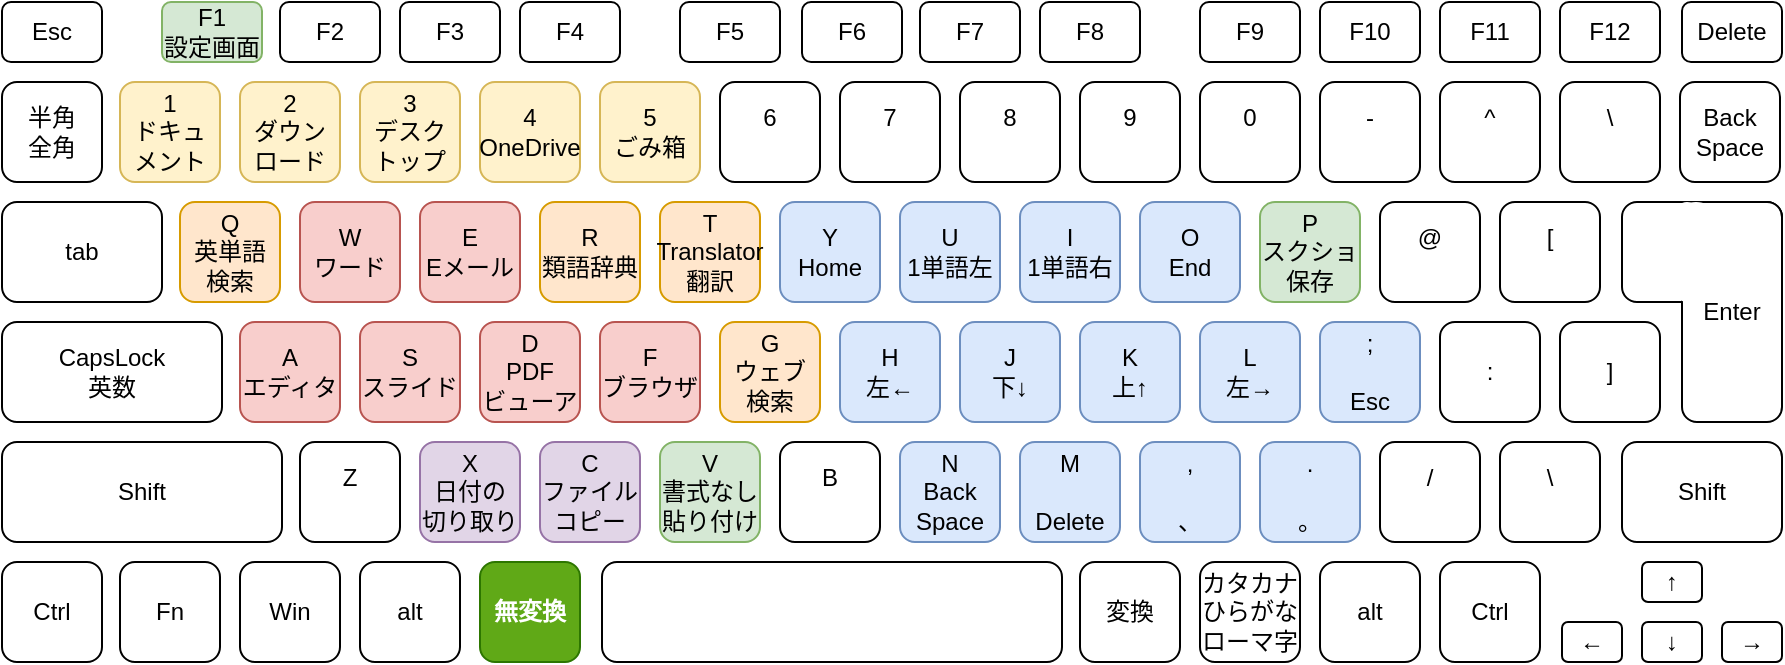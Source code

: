 <mxfile>
    <diagram id="KDNoategi7YZtb6zJ5Sa" name="keyboard">
        <mxGraphModel dx="1378" dy="914" grid="1" gridSize="10" guides="1" tooltips="1" connect="1" arrows="1" fold="1" page="1" pageScale="1" pageWidth="1169" pageHeight="827" math="0" shadow="0">
            <root>
                <mxCell id="0"/>
                <mxCell id="1" parent="0"/>
                <mxCell id="2" value="A&lt;br&gt;エディタ" style="rounded=1;whiteSpace=wrap;html=1;fillColor=#f8cecc;strokeColor=#b85450;" parent="1" vertex="1">
                    <mxGeometry x="259" y="408" width="50" height="50" as="geometry"/>
                </mxCell>
                <mxCell id="3" value="S&lt;br&gt;スライド" style="rounded=1;whiteSpace=wrap;html=1;fillColor=#f8cecc;strokeColor=#b85450;" parent="1" vertex="1">
                    <mxGeometry x="319" y="408" width="50" height="50" as="geometry"/>
                </mxCell>
                <mxCell id="4" value="D&lt;br&gt;PDF&lt;br&gt;ビューア" style="rounded=1;whiteSpace=wrap;html=1;fillColor=#f8cecc;strokeColor=#b85450;" parent="1" vertex="1">
                    <mxGeometry x="379" y="408" width="50" height="50" as="geometry"/>
                </mxCell>
                <mxCell id="5" value="F&lt;br&gt;ブラウザ" style="rounded=1;whiteSpace=wrap;html=1;fillColor=#f8cecc;strokeColor=#b85450;" parent="1" vertex="1">
                    <mxGeometry x="439" y="408" width="50" height="50" as="geometry"/>
                </mxCell>
                <mxCell id="6" value="Z&lt;br&gt;&lt;br&gt;" style="rounded=1;whiteSpace=wrap;html=1;" parent="1" vertex="1">
                    <mxGeometry x="289" y="468" width="50" height="50" as="geometry"/>
                </mxCell>
                <mxCell id="7" value="X&lt;br&gt;日付の&lt;br&gt;切り取り" style="rounded=1;whiteSpace=wrap;html=1;fillColor=#e1d5e7;strokeColor=#9673a6;" parent="1" vertex="1">
                    <mxGeometry x="349" y="468" width="50" height="50" as="geometry"/>
                </mxCell>
                <mxCell id="8" value="C&lt;br&gt;ファイルコピー" style="rounded=1;whiteSpace=wrap;html=1;fillColor=#e1d5e7;strokeColor=#9673a6;" parent="1" vertex="1">
                    <mxGeometry x="409" y="468" width="50" height="50" as="geometry"/>
                </mxCell>
                <mxCell id="9" value="V&lt;br&gt;書式なし&lt;br&gt;貼り付け" style="rounded=1;whiteSpace=wrap;html=1;fillColor=#d5e8d4;strokeColor=#82b366;" parent="1" vertex="1">
                    <mxGeometry x="469" y="468" width="50" height="50" as="geometry"/>
                </mxCell>
                <mxCell id="10" value="G&lt;br&gt;ウェブ&lt;br&gt;検索" style="rounded=1;whiteSpace=wrap;html=1;fillColor=#ffe6cc;strokeColor=#d79b00;" parent="1" vertex="1">
                    <mxGeometry x="499" y="408" width="50" height="50" as="geometry"/>
                </mxCell>
                <mxCell id="11" value="T&lt;br&gt;Translator&lt;br&gt;翻訳" style="rounded=1;whiteSpace=wrap;html=1;fillColor=#ffe6cc;strokeColor=#d79b00;" parent="1" vertex="1">
                    <mxGeometry x="469" y="348" width="50" height="50" as="geometry"/>
                </mxCell>
                <mxCell id="12" value="R&lt;br&gt;類語辞典" style="rounded=1;whiteSpace=wrap;html=1;fillColor=#ffe6cc;strokeColor=#d79b00;" parent="1" vertex="1">
                    <mxGeometry x="409" y="348" width="50" height="50" as="geometry"/>
                </mxCell>
                <mxCell id="13" value="E&lt;br&gt;Eメール" style="rounded=1;whiteSpace=wrap;html=1;fillColor=#f8cecc;strokeColor=#b85450;" parent="1" vertex="1">
                    <mxGeometry x="349" y="348" width="50" height="50" as="geometry"/>
                </mxCell>
                <mxCell id="14" value="W&lt;br&gt;ワード" style="rounded=1;whiteSpace=wrap;html=1;fillColor=#f8cecc;strokeColor=#b85450;" parent="1" vertex="1">
                    <mxGeometry x="289" y="348" width="50" height="50" as="geometry"/>
                </mxCell>
                <mxCell id="15" value="Q&lt;br&gt;英単語&lt;br&gt;検索" style="rounded=1;whiteSpace=wrap;html=1;fillColor=#ffe6cc;strokeColor=#d79b00;" parent="1" vertex="1">
                    <mxGeometry x="229" y="348" width="50" height="50" as="geometry"/>
                </mxCell>
                <mxCell id="16" value="5&lt;br&gt;ごみ箱" style="rounded=1;whiteSpace=wrap;html=1;fillColor=#fff2cc;strokeColor=#d6b656;" parent="1" vertex="1">
                    <mxGeometry x="439" y="288" width="50" height="50" as="geometry"/>
                </mxCell>
                <mxCell id="17" value="4&lt;br&gt;OneDrive&lt;br&gt;" style="rounded=1;whiteSpace=wrap;html=1;fillColor=#fff2cc;strokeColor=#d6b656;" parent="1" vertex="1">
                    <mxGeometry x="379" y="288" width="50" height="50" as="geometry"/>
                </mxCell>
                <mxCell id="18" value="3&lt;br&gt;デスク&lt;br&gt;トップ" style="rounded=1;whiteSpace=wrap;html=1;fillColor=#fff2cc;strokeColor=#d6b656;" parent="1" vertex="1">
                    <mxGeometry x="319" y="288" width="50" height="50" as="geometry"/>
                </mxCell>
                <mxCell id="19" value="2&lt;br&gt;ダウン&lt;br&gt;ロード" style="rounded=1;whiteSpace=wrap;html=1;fillColor=#fff2cc;strokeColor=#d6b656;" parent="1" vertex="1">
                    <mxGeometry x="259" y="288" width="50" height="50" as="geometry"/>
                </mxCell>
                <mxCell id="20" value="1&lt;br&gt;ドキュ&lt;br&gt;メント" style="rounded=1;whiteSpace=wrap;html=1;fillColor=#fff2cc;strokeColor=#d6b656;" parent="1" vertex="1">
                    <mxGeometry x="199" y="288" width="50" height="50" as="geometry"/>
                </mxCell>
                <mxCell id="21" value="H&lt;br&gt;左←" style="rounded=1;whiteSpace=wrap;html=1;fillColor=#dae8fc;strokeColor=#6c8ebf;" parent="1" vertex="1">
                    <mxGeometry x="559" y="408" width="50" height="50" as="geometry"/>
                </mxCell>
                <mxCell id="22" value="J&lt;br&gt;下↓" style="rounded=1;whiteSpace=wrap;html=1;fillColor=#dae8fc;strokeColor=#6c8ebf;" parent="1" vertex="1">
                    <mxGeometry x="619" y="408" width="50" height="50" as="geometry"/>
                </mxCell>
                <mxCell id="23" value="K&lt;br&gt;上↑" style="rounded=1;whiteSpace=wrap;html=1;fillColor=#dae8fc;strokeColor=#6c8ebf;" parent="1" vertex="1">
                    <mxGeometry x="679" y="408" width="50" height="50" as="geometry"/>
                </mxCell>
                <mxCell id="24" value="L&lt;br&gt;左→" style="rounded=1;whiteSpace=wrap;html=1;fillColor=#dae8fc;strokeColor=#6c8ebf;" parent="1" vertex="1">
                    <mxGeometry x="739" y="408" width="50" height="50" as="geometry"/>
                </mxCell>
                <mxCell id="25" value="N&lt;br&gt;Back&lt;br&gt;Space" style="rounded=1;whiteSpace=wrap;html=1;fillColor=#dae8fc;strokeColor=#6c8ebf;" parent="1" vertex="1">
                    <mxGeometry x="589" y="468" width="50" height="50" as="geometry"/>
                </mxCell>
                <mxCell id="26" value="M&lt;br&gt;&lt;br&gt;Delete" style="rounded=1;whiteSpace=wrap;html=1;fillColor=#dae8fc;strokeColor=#6c8ebf;" parent="1" vertex="1">
                    <mxGeometry x="649" y="468" width="50" height="50" as="geometry"/>
                </mxCell>
                <mxCell id="27" value=",&lt;br&gt;&lt;br&gt;、" style="rounded=1;whiteSpace=wrap;html=1;fillColor=#dae8fc;strokeColor=#6c8ebf;" parent="1" vertex="1">
                    <mxGeometry x="709" y="468" width="50" height="50" as="geometry"/>
                </mxCell>
                <mxCell id="28" value=".&lt;br style=&quot;border-color: var(--border-color);&quot;&gt;&lt;br style=&quot;border-color: var(--border-color);&quot;&gt;。" style="rounded=1;whiteSpace=wrap;html=1;fillColor=#dae8fc;strokeColor=#6c8ebf;" parent="1" vertex="1">
                    <mxGeometry x="769" y="468" width="50" height="50" as="geometry"/>
                </mxCell>
                <mxCell id="29" value=";&lt;br&gt;&lt;br style=&quot;border-color: var(--border-color);&quot;&gt;Esc" style="rounded=1;whiteSpace=wrap;html=1;fillColor=#dae8fc;strokeColor=#6c8ebf;" parent="1" vertex="1">
                    <mxGeometry x="799" y="408" width="50" height="50" as="geometry"/>
                </mxCell>
                <mxCell id="30" value="P&lt;br&gt;スクショ&lt;br&gt;保存" style="rounded=1;whiteSpace=wrap;html=1;fillColor=#d5e8d4;strokeColor=#82b366;" parent="1" vertex="1">
                    <mxGeometry x="769" y="348" width="50" height="50" as="geometry"/>
                </mxCell>
                <mxCell id="31" value="O&lt;br&gt;End&lt;br&gt;" style="rounded=1;whiteSpace=wrap;html=1;fillColor=#dae8fc;strokeColor=#6c8ebf;" parent="1" vertex="1">
                    <mxGeometry x="709" y="348" width="50" height="50" as="geometry"/>
                </mxCell>
                <mxCell id="32" value="I&lt;br&gt;1単語右&lt;br&gt;" style="rounded=1;whiteSpace=wrap;html=1;fillColor=#dae8fc;strokeColor=#6c8ebf;" parent="1" vertex="1">
                    <mxGeometry x="649" y="348" width="50" height="50" as="geometry"/>
                </mxCell>
                <mxCell id="33" value="U&lt;br&gt;1単語左&lt;br&gt;" style="rounded=1;whiteSpace=wrap;html=1;fillColor=#dae8fc;strokeColor=#6c8ebf;" parent="1" vertex="1">
                    <mxGeometry x="589" y="348" width="50" height="50" as="geometry"/>
                </mxCell>
                <mxCell id="34" value="Y&lt;br&gt;Home&lt;br&gt;" style="rounded=1;whiteSpace=wrap;html=1;fillColor=#dae8fc;strokeColor=#6c8ebf;" parent="1" vertex="1">
                    <mxGeometry x="529" y="348" width="50" height="50" as="geometry"/>
                </mxCell>
                <mxCell id="35" value="0&lt;br&gt;&lt;br&gt;" style="rounded=1;whiteSpace=wrap;html=1;" parent="1" vertex="1">
                    <mxGeometry x="739" y="288" width="50" height="50" as="geometry"/>
                </mxCell>
                <mxCell id="36" value="9&lt;br&gt;&lt;br&gt;" style="rounded=1;whiteSpace=wrap;html=1;" parent="1" vertex="1">
                    <mxGeometry x="679" y="288" width="50" height="50" as="geometry"/>
                </mxCell>
                <mxCell id="37" value="8&lt;br&gt;&lt;br&gt;" style="rounded=1;whiteSpace=wrap;html=1;" parent="1" vertex="1">
                    <mxGeometry x="619" y="288" width="50" height="50" as="geometry"/>
                </mxCell>
                <mxCell id="38" value="7&lt;br&gt;&lt;br&gt;" style="rounded=1;whiteSpace=wrap;html=1;" parent="1" vertex="1">
                    <mxGeometry x="559" y="288" width="50" height="50" as="geometry"/>
                </mxCell>
                <mxCell id="39" value="6&lt;br&gt;&lt;br&gt;" style="rounded=1;whiteSpace=wrap;html=1;" parent="1" vertex="1">
                    <mxGeometry x="499" y="288" width="50" height="50" as="geometry"/>
                </mxCell>
                <mxCell id="40" value="B&lt;br&gt;&lt;br&gt;" style="rounded=1;whiteSpace=wrap;html=1;" parent="1" vertex="1">
                    <mxGeometry x="529" y="468" width="50" height="50" as="geometry"/>
                </mxCell>
                <mxCell id="41" value="F5" style="rounded=1;whiteSpace=wrap;html=1;" parent="1" vertex="1">
                    <mxGeometry x="479" y="248" width="50" height="30" as="geometry"/>
                </mxCell>
                <mxCell id="42" value="F4&lt;br&gt;" style="rounded=1;whiteSpace=wrap;html=1;" parent="1" vertex="1">
                    <mxGeometry x="399" y="248" width="50" height="30" as="geometry"/>
                </mxCell>
                <mxCell id="43" value="F3" style="rounded=1;whiteSpace=wrap;html=1;" parent="1" vertex="1">
                    <mxGeometry x="339" y="248" width="50" height="30" as="geometry"/>
                </mxCell>
                <mxCell id="44" value="F2&lt;br&gt;" style="rounded=1;whiteSpace=wrap;html=1;" parent="1" vertex="1">
                    <mxGeometry x="279" y="248" width="50" height="30" as="geometry"/>
                </mxCell>
                <mxCell id="45" value="F1&lt;br&gt;設定画面" style="rounded=1;whiteSpace=wrap;html=1;fillColor=#d5e8d4;strokeColor=#82b366;" parent="1" vertex="1">
                    <mxGeometry x="220" y="248" width="50" height="30" as="geometry"/>
                </mxCell>
                <mxCell id="46" value="F10" style="rounded=1;whiteSpace=wrap;html=1;" parent="1" vertex="1">
                    <mxGeometry x="799" y="248" width="50" height="30" as="geometry"/>
                </mxCell>
                <mxCell id="47" value="F9" style="rounded=1;whiteSpace=wrap;html=1;" parent="1" vertex="1">
                    <mxGeometry x="739" y="248" width="50" height="30" as="geometry"/>
                </mxCell>
                <mxCell id="48" value="F8" style="rounded=1;whiteSpace=wrap;html=1;" parent="1" vertex="1">
                    <mxGeometry x="659" y="248" width="50" height="30" as="geometry"/>
                </mxCell>
                <mxCell id="49" value="F7" style="rounded=1;whiteSpace=wrap;html=1;" parent="1" vertex="1">
                    <mxGeometry x="599" y="248" width="50" height="30" as="geometry"/>
                </mxCell>
                <mxCell id="50" value="F6" style="rounded=1;whiteSpace=wrap;html=1;" parent="1" vertex="1">
                    <mxGeometry x="540" y="248" width="50" height="30" as="geometry"/>
                </mxCell>
                <mxCell id="51" value="" style="rounded=1;whiteSpace=wrap;html=1;" parent="1" vertex="1">
                    <mxGeometry x="950" y="348" width="80" height="50" as="geometry"/>
                </mxCell>
                <mxCell id="52" value="[&lt;br&gt;&lt;br&gt;" style="rounded=1;whiteSpace=wrap;html=1;" parent="1" vertex="1">
                    <mxGeometry x="889" y="348" width="50" height="50" as="geometry"/>
                </mxCell>
                <mxCell id="53" value="@&lt;br&gt;&lt;br&gt;" style="rounded=1;whiteSpace=wrap;html=1;" parent="1" vertex="1">
                    <mxGeometry x="829" y="348" width="50" height="50" as="geometry"/>
                </mxCell>
                <mxCell id="54" value="^&lt;br&gt;&lt;br&gt;" style="rounded=1;whiteSpace=wrap;html=1;" parent="1" vertex="1">
                    <mxGeometry x="859" y="288" width="50" height="50" as="geometry"/>
                </mxCell>
                <mxCell id="55" value="-&lt;br&gt;&lt;br&gt;" style="rounded=1;whiteSpace=wrap;html=1;" parent="1" vertex="1">
                    <mxGeometry x="799" y="288" width="50" height="50" as="geometry"/>
                </mxCell>
                <mxCell id="56" value="\&lt;br&gt;&lt;br&gt;" style="rounded=1;whiteSpace=wrap;html=1;" parent="1" vertex="1">
                    <mxGeometry x="889" y="468" width="50" height="50" as="geometry"/>
                </mxCell>
                <mxCell id="57" value="/&lt;br&gt;&lt;br&gt;" style="rounded=1;whiteSpace=wrap;html=1;" parent="1" vertex="1">
                    <mxGeometry x="829" y="468" width="50" height="50" as="geometry"/>
                </mxCell>
                <mxCell id="58" value="]" style="rounded=1;whiteSpace=wrap;html=1;" parent="1" vertex="1">
                    <mxGeometry x="919" y="408" width="50" height="50" as="geometry"/>
                </mxCell>
                <mxCell id="59" value=":&lt;br&gt;" style="rounded=1;whiteSpace=wrap;html=1;" parent="1" vertex="1">
                    <mxGeometry x="859" y="408" width="50" height="50" as="geometry"/>
                </mxCell>
                <mxCell id="60" value="Enter" style="rounded=1;whiteSpace=wrap;html=1;" parent="1" vertex="1">
                    <mxGeometry x="980" y="348" width="50" height="110" as="geometry"/>
                </mxCell>
                <mxCell id="63" value="F12" style="rounded=1;whiteSpace=wrap;html=1;" parent="1" vertex="1">
                    <mxGeometry x="919" y="248" width="50" height="30" as="geometry"/>
                </mxCell>
                <mxCell id="64" value="F11" style="rounded=1;whiteSpace=wrap;html=1;" parent="1" vertex="1">
                    <mxGeometry x="859" y="248" width="50" height="30" as="geometry"/>
                </mxCell>
                <mxCell id="65" value="" style="rounded=1;whiteSpace=wrap;html=1;" parent="1" vertex="1">
                    <mxGeometry x="440" y="528" width="230" height="50" as="geometry"/>
                </mxCell>
                <mxCell id="66" value="&lt;b&gt;無変換&lt;/b&gt;" style="rounded=1;whiteSpace=wrap;html=1;fillColor=#60a917;fontColor=#ffffff;strokeColor=#2D7600;" parent="1" vertex="1">
                    <mxGeometry x="379" y="528" width="50" height="50" as="geometry"/>
                </mxCell>
                <mxCell id="67" value="変換" style="rounded=1;whiteSpace=wrap;html=1;" parent="1" vertex="1">
                    <mxGeometry x="679" y="528" width="50" height="50" as="geometry"/>
                </mxCell>
                <mxCell id="68" value="カタカナ&lt;br&gt;ひらがな&lt;br&gt;ローマ字" style="rounded=1;whiteSpace=wrap;html=1;" parent="1" vertex="1">
                    <mxGeometry x="739" y="528" width="50" height="50" as="geometry"/>
                </mxCell>
                <mxCell id="69" value="alt" style="rounded=1;whiteSpace=wrap;html=1;" parent="1" vertex="1">
                    <mxGeometry x="799" y="528" width="50" height="50" as="geometry"/>
                </mxCell>
                <mxCell id="70" value="Ctrl" style="rounded=1;whiteSpace=wrap;html=1;" parent="1" vertex="1">
                    <mxGeometry x="859" y="528" width="50" height="50" as="geometry"/>
                </mxCell>
                <mxCell id="72" value="alt" style="rounded=1;whiteSpace=wrap;html=1;" parent="1" vertex="1">
                    <mxGeometry x="319" y="528" width="50" height="50" as="geometry"/>
                </mxCell>
                <mxCell id="73" value="Win" style="rounded=1;whiteSpace=wrap;html=1;" parent="1" vertex="1">
                    <mxGeometry x="259" y="528" width="50" height="50" as="geometry"/>
                </mxCell>
                <mxCell id="74" value="Fn" style="rounded=1;whiteSpace=wrap;html=1;" parent="1" vertex="1">
                    <mxGeometry x="199" y="528" width="50" height="50" as="geometry"/>
                </mxCell>
                <mxCell id="75" value="Esc" style="rounded=1;whiteSpace=wrap;html=1;" parent="1" vertex="1">
                    <mxGeometry x="140" y="248" width="50" height="30" as="geometry"/>
                </mxCell>
                <mxCell id="76" value="半角&lt;br&gt;全角" style="rounded=1;whiteSpace=wrap;html=1;" parent="1" vertex="1">
                    <mxGeometry x="140" y="288" width="50" height="50" as="geometry"/>
                </mxCell>
                <mxCell id="77" value="tab" style="rounded=1;whiteSpace=wrap;html=1;" parent="1" vertex="1">
                    <mxGeometry x="140" y="348" width="80" height="50" as="geometry"/>
                </mxCell>
                <mxCell id="78" value="CapsLock&lt;br&gt;英数" style="rounded=1;whiteSpace=wrap;html=1;" parent="1" vertex="1">
                    <mxGeometry x="140" y="408" width="110" height="50" as="geometry"/>
                </mxCell>
                <mxCell id="79" value="Shift" style="rounded=1;whiteSpace=wrap;html=1;" parent="1" vertex="1">
                    <mxGeometry x="140" y="468" width="140" height="50" as="geometry"/>
                </mxCell>
                <mxCell id="80" value="Ctrl" style="rounded=1;whiteSpace=wrap;html=1;" parent="1" vertex="1">
                    <mxGeometry x="140" y="528" width="50" height="50" as="geometry"/>
                </mxCell>
                <mxCell id="81" value="Shift" style="rounded=1;whiteSpace=wrap;html=1;" parent="1" vertex="1">
                    <mxGeometry x="950" y="468" width="80" height="50" as="geometry"/>
                </mxCell>
                <mxCell id="82" value="Back&lt;br&gt;Space" style="rounded=1;whiteSpace=wrap;html=1;" parent="1" vertex="1">
                    <mxGeometry x="979" y="288" width="50" height="50" as="geometry"/>
                </mxCell>
                <mxCell id="83" value="\&lt;br&gt;&lt;br&gt;" style="rounded=1;whiteSpace=wrap;html=1;" parent="1" vertex="1">
                    <mxGeometry x="919" y="288" width="50" height="50" as="geometry"/>
                </mxCell>
                <mxCell id="144" value="" style="ellipse;whiteSpace=wrap;html=1;strokeColor=none;" parent="1" vertex="1">
                    <mxGeometry x="970" y="348" width="25" height="50" as="geometry"/>
                </mxCell>
                <mxCell id="147" value="" style="ellipse;whiteSpace=wrap;html=1;strokeColor=none;" parent="1" vertex="1">
                    <mxGeometry x="979" y="348" width="16" height="10" as="geometry"/>
                </mxCell>
                <mxCell id="149" value="←" style="rounded=1;whiteSpace=wrap;html=1;" parent="1" vertex="1">
                    <mxGeometry x="920" y="558" width="30" height="20" as="geometry"/>
                </mxCell>
                <mxCell id="151" value="↓" style="rounded=1;whiteSpace=wrap;html=1;" parent="1" vertex="1">
                    <mxGeometry x="960" y="558" width="30" height="20" as="geometry"/>
                </mxCell>
                <mxCell id="152" value="→" style="rounded=1;whiteSpace=wrap;html=1;" parent="1" vertex="1">
                    <mxGeometry x="1000" y="558" width="30" height="20" as="geometry"/>
                </mxCell>
                <mxCell id="153" value="↑" style="rounded=1;whiteSpace=wrap;html=1;" parent="1" vertex="1">
                    <mxGeometry x="960" y="528" width="30" height="20" as="geometry"/>
                </mxCell>
                <mxCell id="154" value="Delete" style="rounded=1;whiteSpace=wrap;html=1;" parent="1" vertex="1">
                    <mxGeometry x="980" y="248" width="50" height="30" as="geometry"/>
                </mxCell>
            </root>
        </mxGraphModel>
    </diagram>
    <diagram id="QcDv05DSNZi4pvjdqsMP" name="muhenkan.icon">
        <mxGraphModel dx="1378" dy="914" grid="1" gridSize="10" guides="1" tooltips="1" connect="1" arrows="1" fold="1" page="1" pageScale="1" pageWidth="1169" pageHeight="827" math="0" shadow="0">
            <root>
                <mxCell id="0"/>
                <mxCell id="1" parent="0"/>
                <mxCell id="cir7mgRERzWUox8Nm5Tj-1" value="" style="shape=trapezoid;perimeter=trapezoidPerimeter;whiteSpace=wrap;html=1;fixedSize=1;size=50;fillColor=#008a00;strokeColor=#005700;fontColor=#ffffff;" parent="1" vertex="1">
                    <mxGeometry x="450" y="250" width="300" height="300" as="geometry"/>
                </mxCell>
                <mxCell id="cir7mgRERzWUox8Nm5Tj-3" value="無" style="text;html=1;strokeColor=none;fillColor=none;align=center;verticalAlign=middle;rounded=0;fontFamily=Meirio;fontSize=240;fontStyle=1;labelBorderColor=none;whiteSpace=wrap;fontColor=#fffafa;" parent="1" vertex="1">
                    <mxGeometry x="472.5" y="339" width="255" height="150" as="geometry"/>
                </mxCell>
            </root>
        </mxGraphModel>
    </diagram>
    <diagram name="update.ico" id="Uscm6bKYTGQIxYjz0baG">
        <mxGraphModel dx="1378" dy="914" grid="1" gridSize="10" guides="1" tooltips="1" connect="1" arrows="1" fold="1" page="1" pageScale="1" pageWidth="1169" pageHeight="827" math="0" shadow="0">
            <root>
                <mxCell id="vEPC8lKlD4OpeI4CdOo7-0"/>
                <mxCell id="vEPC8lKlD4OpeI4CdOo7-1" parent="vEPC8lKlD4OpeI4CdOo7-0"/>
                <mxCell id="vEPC8lKlD4OpeI4CdOo7-2" value="" style="shape=trapezoid;perimeter=trapezoidPerimeter;whiteSpace=wrap;html=1;fixedSize=1;size=50;fillColor=#008a00;strokeColor=#005700;fontColor=#ffffff;" vertex="1" parent="vEPC8lKlD4OpeI4CdOo7-1">
                    <mxGeometry x="450" y="250" width="300" height="300" as="geometry"/>
                </mxCell>
                <mxCell id="vEPC8lKlD4OpeI4CdOo7-3" value="無" style="text;html=1;strokeColor=none;fillColor=none;align=center;verticalAlign=middle;rounded=0;fontFamily=Meirio;fontSize=240;fontStyle=1;labelBorderColor=none;whiteSpace=wrap;fontColor=#fffafa;" vertex="1" parent="vEPC8lKlD4OpeI4CdOo7-1">
                    <mxGeometry x="472.5" y="339" width="255" height="150" as="geometry"/>
                </mxCell>
                <mxCell id="nidpcqFUVM_14rwFrnCG-0" value="" style="html=1;shadow=0;dashed=0;align=center;verticalAlign=middle;shape=mxgraph.arrows2.jumpInArrow;dy=38.45;dx=113.44;arrowHead=185.76;fillColor=#0050ef;strokeColor=#001DBC;rotation=0;fontColor=#ffffff;" vertex="1" parent="vEPC8lKlD4OpeI4CdOo7-1">
                    <mxGeometry x="450" y="250" width="300" height="300" as="geometry"/>
                </mxCell>
            </root>
        </mxGraphModel>
    </diagram>
    <diagram name="uninstall.icon" id="IPBv-efr-7LKJ11i9V-_">
        <mxGraphModel dx="1378" dy="914" grid="1" gridSize="10" guides="1" tooltips="1" connect="1" arrows="1" fold="1" page="1" pageScale="1" pageWidth="1169" pageHeight="827" math="0" shadow="0">
            <root>
                <mxCell id="VKrCo2FgM22Z0ik8m9qZ-0"/>
                <mxCell id="VKrCo2FgM22Z0ik8m9qZ-1" parent="VKrCo2FgM22Z0ik8m9qZ-0"/>
                <mxCell id="VKrCo2FgM22Z0ik8m9qZ-2" value="" style="shape=trapezoid;perimeter=trapezoidPerimeter;whiteSpace=wrap;html=1;fixedSize=1;size=50;fillColor=#008a00;strokeColor=#005700;fontColor=#ffffff;" parent="VKrCo2FgM22Z0ik8m9qZ-1" vertex="1">
                    <mxGeometry x="450" y="250" width="300" height="300" as="geometry"/>
                </mxCell>
                <mxCell id="VKrCo2FgM22Z0ik8m9qZ-3" value="無" style="text;html=1;strokeColor=none;fillColor=none;align=center;verticalAlign=middle;rounded=0;fontFamily=Meirio;fontSize=240;fontStyle=1;labelBorderColor=none;whiteSpace=wrap;fontColor=#fffafa;" parent="VKrCo2FgM22Z0ik8m9qZ-1" vertex="1">
                    <mxGeometry x="472.5" y="339" width="255" height="150" as="geometry"/>
                </mxCell>
                <mxCell id="dppGU5KXI-rNk2v48Ruf-0" value="" style="verticalLabelPosition=bottom;verticalAlign=top;html=1;shape=mxgraph.basic.x;labelBorderColor=none;fontFamily=Meirio;fontSize=240;fontColor=#ffffff;fillColor=#e51400;strokeColor=#B20000;" parent="VKrCo2FgM22Z0ik8m9qZ-1" vertex="1">
                    <mxGeometry x="450" y="260" width="300" height="290" as="geometry"/>
                </mxCell>
            </root>
        </mxGraphModel>
    </diagram>
</mxfile>